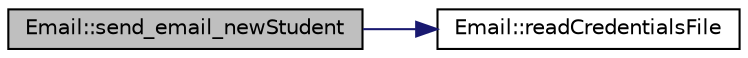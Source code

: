 digraph "Email::send_email_newStudent"
{
  edge [fontname="Helvetica",fontsize="10",labelfontname="Helvetica",labelfontsize="10"];
  node [fontname="Helvetica",fontsize="10",shape=record];
  rankdir="LR";
  Node1 [label="Email::send_email_newStudent",height=0.2,width=0.4,color="black", fillcolor="grey75", style="filled", fontcolor="black"];
  Node1 -> Node2 [color="midnightblue",fontsize="10",style="solid",fontname="Helvetica"];
  Node2 [label="Email::readCredentialsFile",height=0.2,width=0.4,color="black", fillcolor="white", style="filled",URL="$class_email.html#af94727858b272dfb14a9f1224a8f2da1",tooltip="read a file named \"credentials.txt\" to obtain an API key used for authentication in an email system ..."];
}
